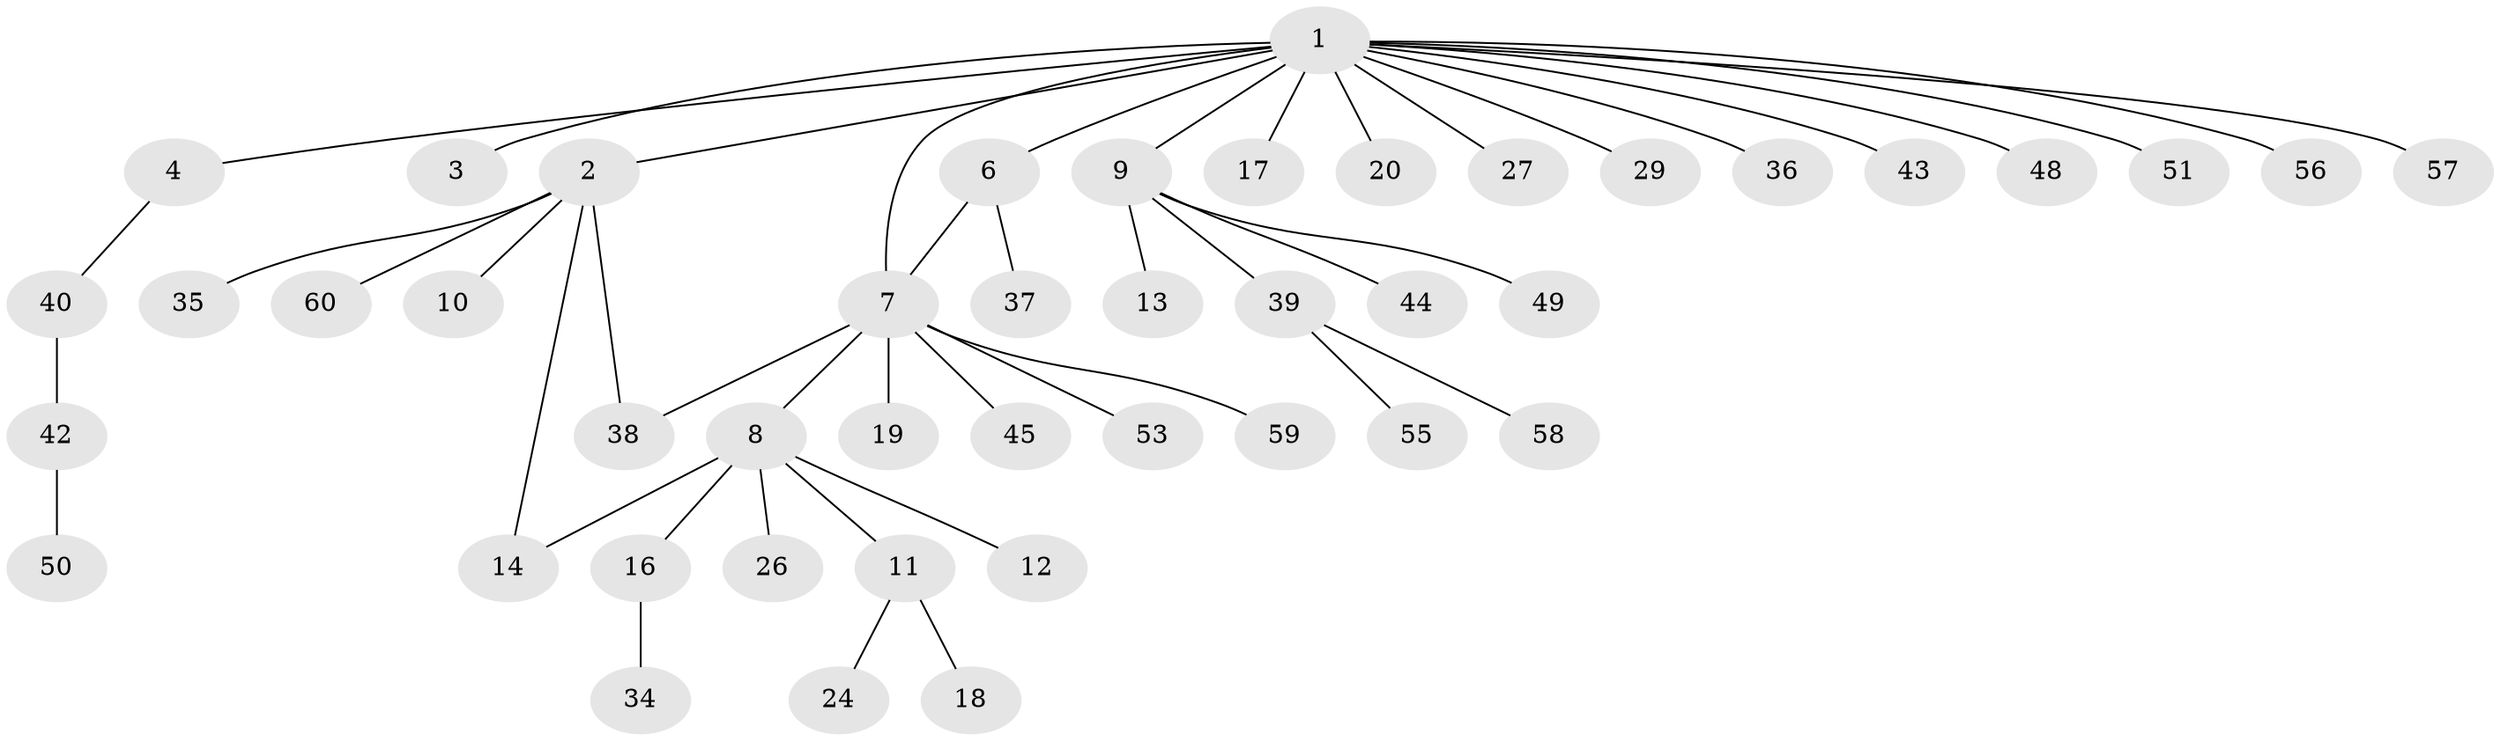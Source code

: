 // original degree distribution, {18: 0.016129032258064516, 7: 0.016129032258064516, 1: 0.5483870967741935, 2: 0.25806451612903225, 6: 0.04838709677419355, 4: 0.03225806451612903, 3: 0.06451612903225806, 5: 0.016129032258064516}
// Generated by graph-tools (version 1.1) at 2025/11/02/27/25 16:11:13]
// undirected, 44 vertices, 46 edges
graph export_dot {
graph [start="1"]
  node [color=gray90,style=filled];
  1 [super="+21"];
  2 [super="+15"];
  3;
  4 [super="+5"];
  6 [super="+23"];
  7 [super="+28"];
  8 [super="+31"];
  9 [super="+33"];
  10 [super="+30"];
  11 [super="+25"];
  12;
  13 [super="+22"];
  14;
  16 [super="+32"];
  17;
  18;
  19;
  20 [super="+62"];
  24;
  26 [super="+41"];
  27;
  29;
  34 [super="+54"];
  35;
  36;
  37;
  38 [super="+61"];
  39 [super="+46"];
  40 [super="+52"];
  42 [super="+47"];
  43;
  44;
  45;
  48;
  49;
  50;
  51;
  53;
  55;
  56;
  57;
  58;
  59;
  60;
  1 -- 2 [weight=2];
  1 -- 3;
  1 -- 4;
  1 -- 6;
  1 -- 7;
  1 -- 9 [weight=2];
  1 -- 17;
  1 -- 20;
  1 -- 27;
  1 -- 29;
  1 -- 36;
  1 -- 43;
  1 -- 48;
  1 -- 51;
  1 -- 56;
  1 -- 57;
  2 -- 10;
  2 -- 14;
  2 -- 35;
  2 -- 60;
  2 -- 38;
  4 -- 40;
  6 -- 37;
  6 -- 7;
  7 -- 8;
  7 -- 19 [weight=2];
  7 -- 53;
  7 -- 59;
  7 -- 38;
  7 -- 45;
  8 -- 11;
  8 -- 12;
  8 -- 16;
  8 -- 26;
  8 -- 14;
  9 -- 13;
  9 -- 39;
  9 -- 44;
  9 -- 49;
  11 -- 18;
  11 -- 24;
  16 -- 34;
  39 -- 55;
  39 -- 58;
  40 -- 42;
  42 -- 50;
}
